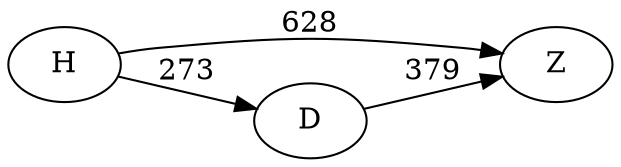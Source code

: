 digraph G {
	rankdir=LR size="8,5"
	H
	Z
	H -> Z [label=628]
	H
	D
	H -> D [label=273]
	D
	Z
	D -> Z [label=379]
}
